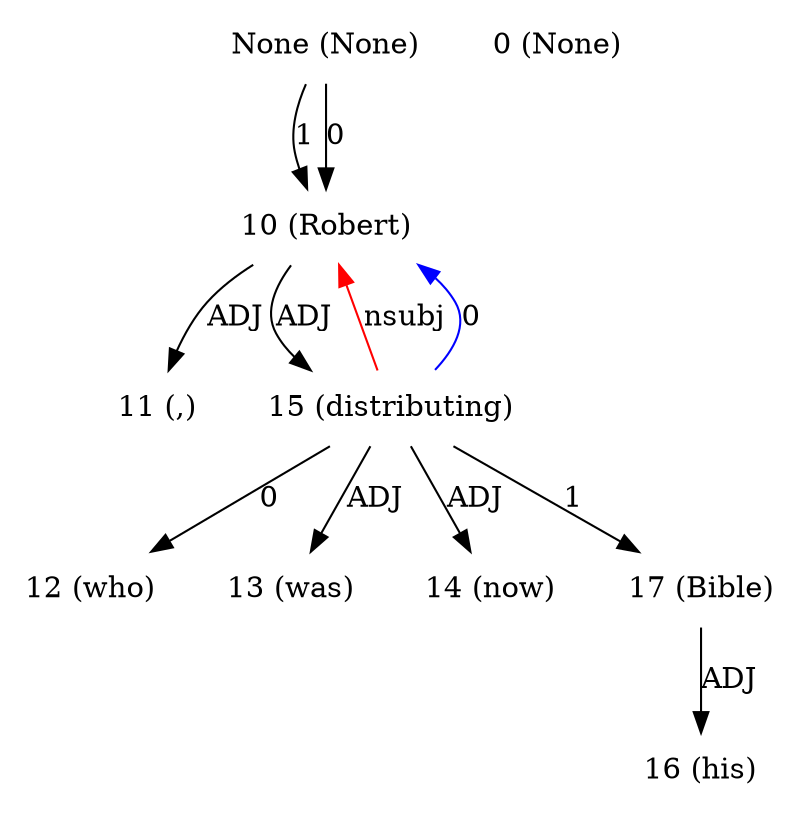 digraph G{
edge [dir=forward]
node [shape=plaintext]

None [label="None (None)"]
None -> 10 [label="1"]
None [label="None (None)"]
None -> 10 [label="0"]
0 [label="0 (None)"]
10 [label="10 (Robert)"]
10 -> 11 [label="ADJ"]
10 -> 15 [label="ADJ"]
15 -> 10 [label="nsubj", color="red"]
11 [label="11 (,)"]
12 [label="12 (who)"]
13 [label="13 (was)"]
14 [label="14 (now)"]
15 [label="15 (distributing)"]
15 -> 17 [label="1"]
15 -> 12 [label="0"]
15 -> 10 [label="0", color="blue"]
15 -> 13 [label="ADJ"]
15 -> 14 [label="ADJ"]
16 [label="16 (his)"]
17 [label="17 (Bible)"]
17 -> 16 [label="ADJ"]
}
